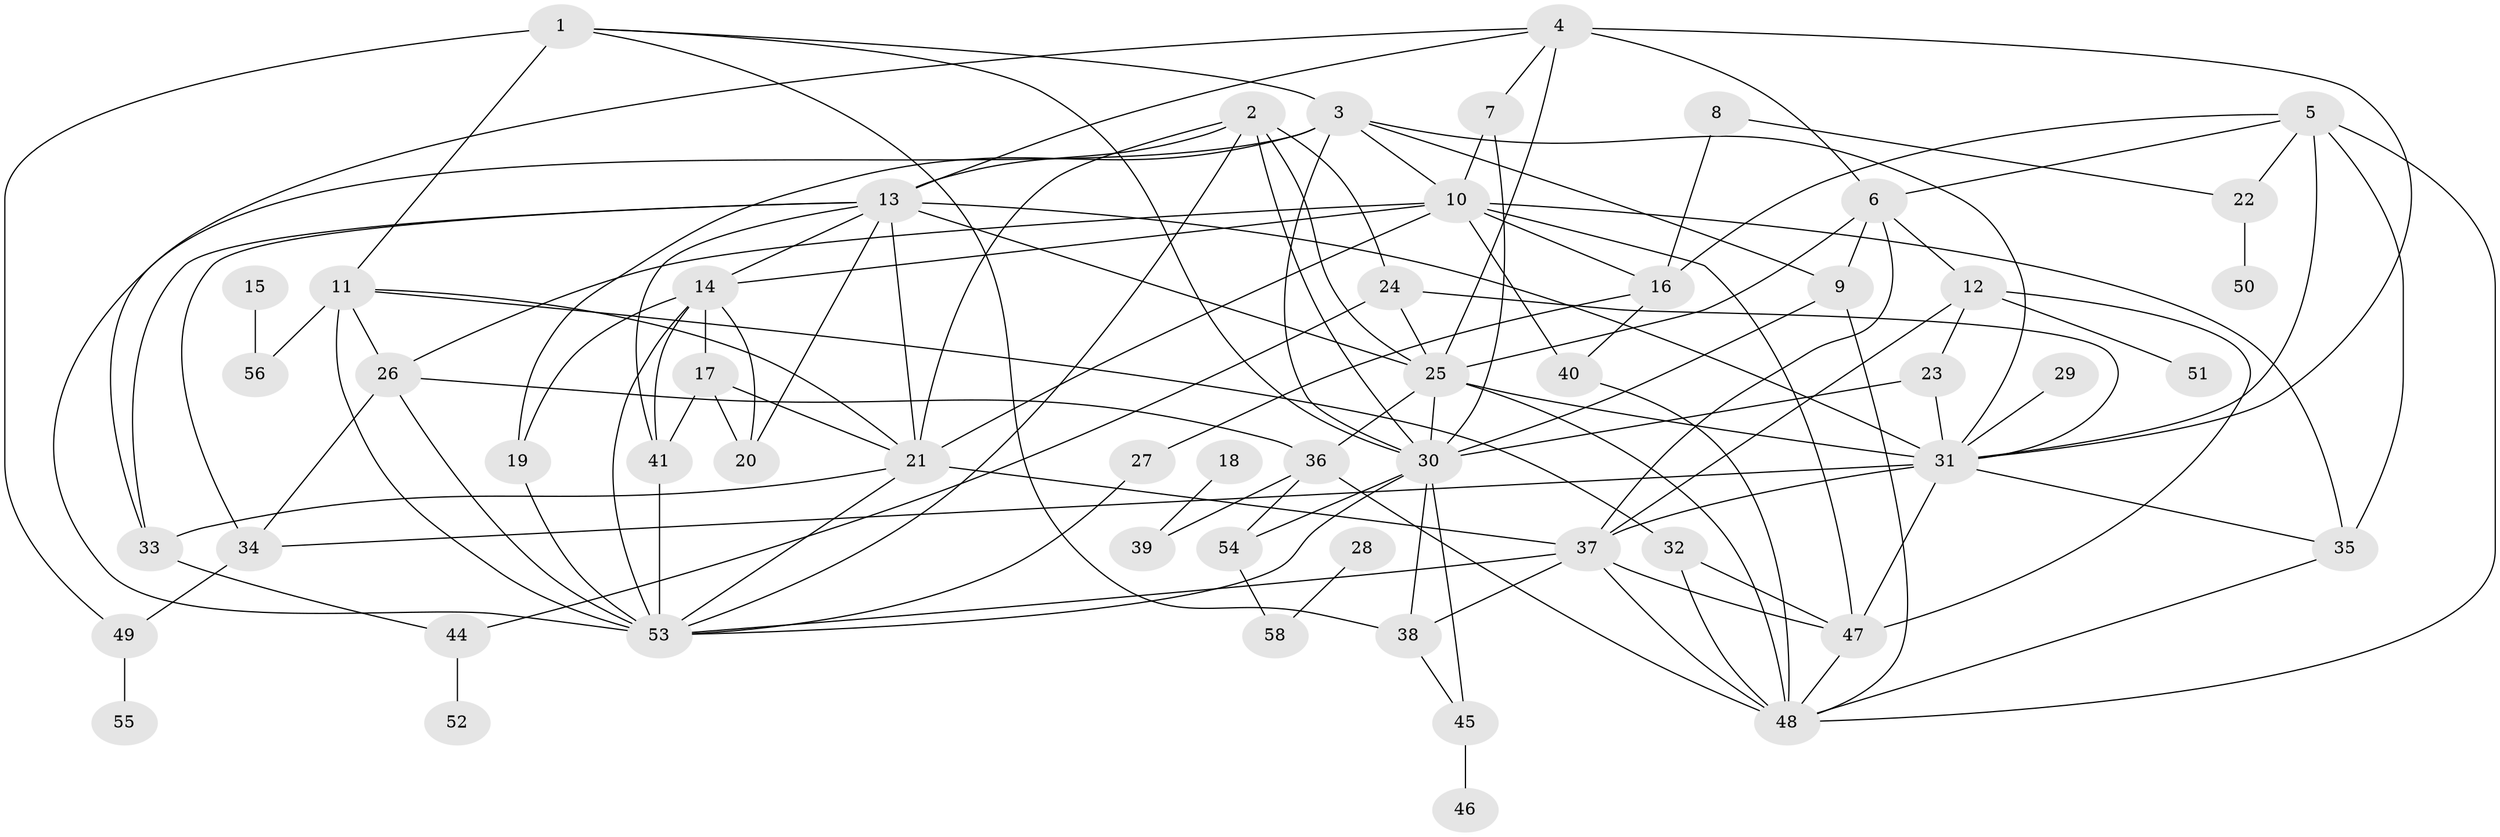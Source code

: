 // original degree distribution, {4: 0.23275862068965517, 2: 0.22413793103448276, 3: 0.1810344827586207, 6: 0.07758620689655173, 7: 0.04310344827586207, 1: 0.10344827586206896, 5: 0.10344827586206896, 0: 0.02586206896551724, 8: 0.008620689655172414}
// Generated by graph-tools (version 1.1) at 2025/33/03/09/25 02:33:49]
// undirected, 55 vertices, 123 edges
graph export_dot {
graph [start="1"]
  node [color=gray90,style=filled];
  1;
  2;
  3;
  4;
  5;
  6;
  7;
  8;
  9;
  10;
  11;
  12;
  13;
  14;
  15;
  16;
  17;
  18;
  19;
  20;
  21;
  22;
  23;
  24;
  25;
  26;
  27;
  28;
  29;
  30;
  31;
  32;
  33;
  34;
  35;
  36;
  37;
  38;
  39;
  40;
  41;
  44;
  45;
  46;
  47;
  48;
  49;
  50;
  51;
  52;
  53;
  54;
  55;
  56;
  58;
  1 -- 3 [weight=1.0];
  1 -- 11 [weight=2.0];
  1 -- 30 [weight=1.0];
  1 -- 38 [weight=1.0];
  1 -- 49 [weight=1.0];
  2 -- 13 [weight=1.0];
  2 -- 21 [weight=3.0];
  2 -- 24 [weight=1.0];
  2 -- 25 [weight=2.0];
  2 -- 30 [weight=1.0];
  2 -- 53 [weight=1.0];
  3 -- 9 [weight=2.0];
  3 -- 10 [weight=1.0];
  3 -- 19 [weight=1.0];
  3 -- 30 [weight=2.0];
  3 -- 31 [weight=1.0];
  3 -- 53 [weight=1.0];
  4 -- 6 [weight=1.0];
  4 -- 7 [weight=1.0];
  4 -- 13 [weight=1.0];
  4 -- 25 [weight=1.0];
  4 -- 31 [weight=1.0];
  4 -- 33 [weight=1.0];
  5 -- 6 [weight=1.0];
  5 -- 16 [weight=1.0];
  5 -- 22 [weight=1.0];
  5 -- 31 [weight=1.0];
  5 -- 35 [weight=1.0];
  5 -- 48 [weight=2.0];
  6 -- 9 [weight=1.0];
  6 -- 12 [weight=1.0];
  6 -- 25 [weight=1.0];
  6 -- 37 [weight=1.0];
  7 -- 10 [weight=2.0];
  7 -- 30 [weight=1.0];
  8 -- 16 [weight=1.0];
  8 -- 22 [weight=1.0];
  9 -- 30 [weight=1.0];
  9 -- 48 [weight=1.0];
  10 -- 14 [weight=1.0];
  10 -- 16 [weight=1.0];
  10 -- 21 [weight=2.0];
  10 -- 26 [weight=1.0];
  10 -- 35 [weight=1.0];
  10 -- 40 [weight=2.0];
  10 -- 47 [weight=1.0];
  11 -- 21 [weight=1.0];
  11 -- 26 [weight=1.0];
  11 -- 32 [weight=1.0];
  11 -- 53 [weight=1.0];
  11 -- 56 [weight=1.0];
  12 -- 23 [weight=1.0];
  12 -- 37 [weight=1.0];
  12 -- 47 [weight=1.0];
  12 -- 51 [weight=1.0];
  13 -- 14 [weight=1.0];
  13 -- 20 [weight=1.0];
  13 -- 21 [weight=1.0];
  13 -- 25 [weight=1.0];
  13 -- 31 [weight=2.0];
  13 -- 33 [weight=1.0];
  13 -- 34 [weight=1.0];
  13 -- 41 [weight=1.0];
  14 -- 17 [weight=1.0];
  14 -- 19 [weight=1.0];
  14 -- 20 [weight=1.0];
  14 -- 41 [weight=1.0];
  14 -- 53 [weight=1.0];
  15 -- 56 [weight=1.0];
  16 -- 27 [weight=1.0];
  16 -- 40 [weight=1.0];
  17 -- 20 [weight=3.0];
  17 -- 21 [weight=1.0];
  17 -- 41 [weight=1.0];
  18 -- 39 [weight=1.0];
  19 -- 53 [weight=2.0];
  21 -- 33 [weight=1.0];
  21 -- 37 [weight=1.0];
  21 -- 53 [weight=1.0];
  22 -- 50 [weight=1.0];
  23 -- 30 [weight=3.0];
  23 -- 31 [weight=1.0];
  24 -- 25 [weight=1.0];
  24 -- 31 [weight=1.0];
  24 -- 44 [weight=1.0];
  25 -- 30 [weight=1.0];
  25 -- 31 [weight=1.0];
  25 -- 36 [weight=2.0];
  25 -- 48 [weight=1.0];
  26 -- 34 [weight=1.0];
  26 -- 36 [weight=1.0];
  26 -- 53 [weight=1.0];
  27 -- 53 [weight=1.0];
  28 -- 58 [weight=1.0];
  29 -- 31 [weight=1.0];
  30 -- 38 [weight=1.0];
  30 -- 45 [weight=1.0];
  30 -- 53 [weight=1.0];
  30 -- 54 [weight=2.0];
  31 -- 34 [weight=1.0];
  31 -- 35 [weight=1.0];
  31 -- 37 [weight=2.0];
  31 -- 47 [weight=2.0];
  32 -- 47 [weight=1.0];
  32 -- 48 [weight=1.0];
  33 -- 44 [weight=1.0];
  34 -- 49 [weight=1.0];
  35 -- 48 [weight=1.0];
  36 -- 39 [weight=2.0];
  36 -- 48 [weight=1.0];
  36 -- 54 [weight=1.0];
  37 -- 38 [weight=1.0];
  37 -- 47 [weight=1.0];
  37 -- 48 [weight=1.0];
  37 -- 53 [weight=2.0];
  38 -- 45 [weight=1.0];
  40 -- 48 [weight=2.0];
  41 -- 53 [weight=2.0];
  44 -- 52 [weight=1.0];
  45 -- 46 [weight=1.0];
  47 -- 48 [weight=1.0];
  49 -- 55 [weight=1.0];
  54 -- 58 [weight=1.0];
}
